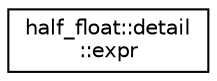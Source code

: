 digraph "Graphical Class Hierarchy"
{
  edge [fontname="Helvetica",fontsize="10",labelfontname="Helvetica",labelfontsize="10"];
  node [fontname="Helvetica",fontsize="10",shape=record];
  rankdir="LR";
  Node1 [label="half_float::detail\l::expr",height=0.2,width=0.4,color="black", fillcolor="white", style="filled",URL="$structhalf__float_1_1detail_1_1expr.html"];
}
